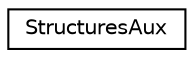 digraph "Graphical Class Hierarchy"
{
  edge [fontname="Helvetica",fontsize="10",labelfontname="Helvetica",labelfontsize="10"];
  node [fontname="Helvetica",fontsize="10",shape=record];
  rankdir="LR";
  Node0 [label="StructuresAux",height=0.2,width=0.4,color="black", fillcolor="white", style="filled",URL="$classStructuresAux.html"];
}
